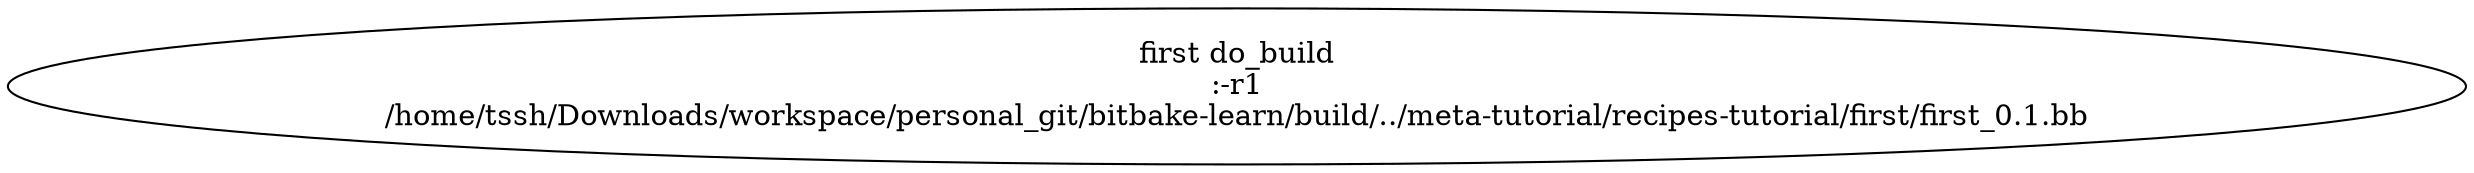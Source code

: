 digraph depends {
"first.do_build" [label="first do_build\n:-r1\n/home/tssh/Downloads/workspace/personal_git/bitbake-learn/build/../meta-tutorial/recipes-tutorial/first/first_0.1.bb"]
}
